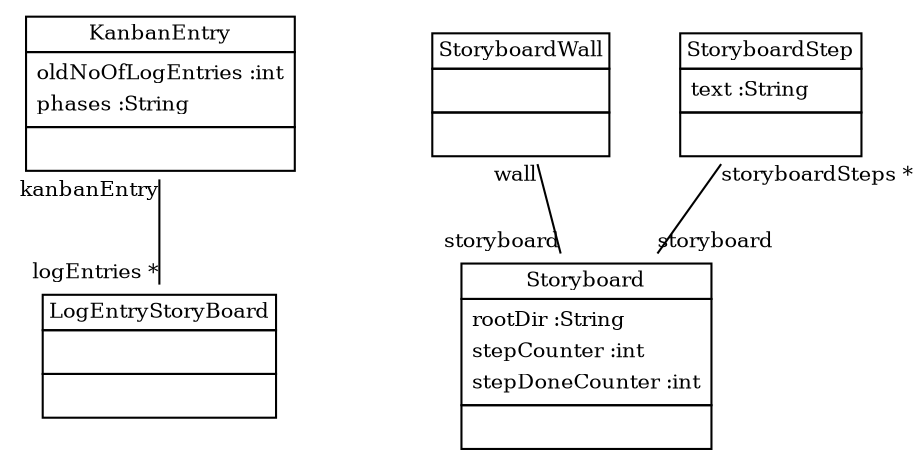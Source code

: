 
 digraph ClassDiagram {
    node [shape = none, fontsize = 10]; 
    edge [fontsize = 10];
    
    
    _KanbanEntry [label=<<table border='0' cellborder='1' cellspacing='0'> <tr> <td HREF="../src/org/sdmlib/storyboards/KanbanEntry.java">KanbanEntry</td> </tr> <tr><td><table border='0' cellborder='0' cellspacing='0'> <tr><td align='left'>oldNoOfLogEntries :int</td></tr> <tr><td align='left'>phases :String</td></tr>  </table></td></tr> <tr><td><table border='0' cellborder='0' cellspacing='0'> <tr><td> </td></tr> </table></td></tr> </table>>];
    _LogEntryStoryBoard [label=<<table border='0' cellborder='1' cellspacing='0'> <tr> <td HREF="../src/org/sdmlib/storyboards/LogEntryStoryBoard.java">LogEntryStoryBoard</td> </tr> <tr><td><table border='0' cellborder='0' cellspacing='0'> <tr><td> </td></tr> </table></td></tr> <tr><td><table border='0' cellborder='0' cellspacing='0'> <tr><td> </td></tr> </table></td></tr> </table>>];
    _StoryboardWall [label=<<table border='0' cellborder='1' cellspacing='0'> <tr> <td HREF="../src/StoryboardWall.java">StoryboardWall</td> </tr> <tr><td><table border='0' cellborder='0' cellspacing='0'> <tr><td> </td></tr> </table></td></tr> <tr><td><table border='0' cellborder='0' cellspacing='0'> <tr><td> </td></tr> </table></td></tr> </table>>];
    _Storyboard [label=<<table border='0' cellborder='1' cellspacing='0'> <tr> <td HREF="../src/org/sdmlib/storyboards/Storyboard.java">Storyboard</td> </tr> <tr><td><table border='0' cellborder='0' cellspacing='0'> <tr><td align='left'>rootDir :String</td></tr> <tr><td align='left'>stepCounter :int</td></tr> <tr><td align='left'>stepDoneCounter :int</td></tr>  </table></td></tr> <tr><td><table border='0' cellborder='0' cellspacing='0'> <tr><td> </td></tr> </table></td></tr> </table>>];
    _StoryboardStep [label=<<table border='0' cellborder='1' cellspacing='0'> <tr> <td HREF="../src/StoryboardStep.java">StoryboardStep</td> </tr> <tr><td><table border='0' cellborder='0' cellspacing='0'> <tr><td align='left'>text :String</td></tr>  </table></td></tr> <tr><td><table border='0' cellborder='0' cellspacing='0'> <tr><td> </td></tr> </table></td></tr> </table>>];
    
    
    
    _KanbanEntry -> _LogEntryStoryBoard [headlabel = "logEntries *" taillabel = "kanbanEntry" arrowhead = "none" ];
    _StoryboardWall -> _Storyboard [headlabel = "storyboard" taillabel = "wall" arrowhead = "none" ];
    _StoryboardStep -> _Storyboard [headlabel = "storyboard" taillabel = "storyboardSteps *" arrowhead = "none" ];
}
